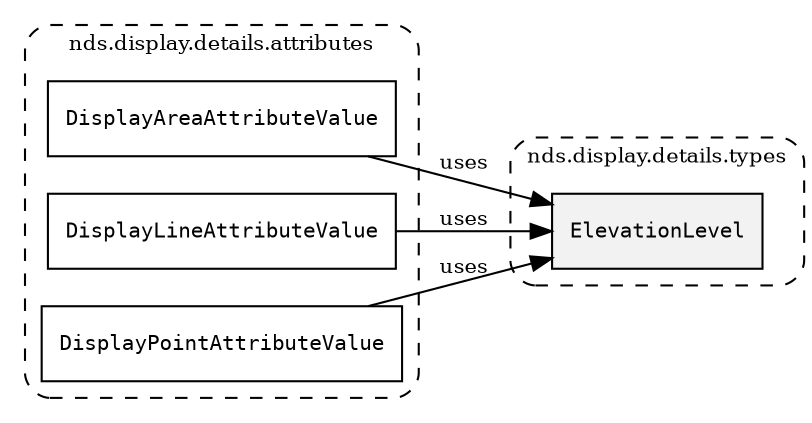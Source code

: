/**
 * This dot file creates symbol collaboration diagram for ElevationLevel.
 */
digraph ZSERIO
{
    node [shape=box, fontsize=10];
    rankdir="LR";
    fontsize=10;
    tooltip="ElevationLevel collaboration diagram";

    subgraph "cluster_nds.display.details.types"
    {
        style="dashed, rounded";
        label="nds.display.details.types";
        tooltip="Package nds.display.details.types";
        href="../../../content/packages/nds.display.details.types.html#Package-nds-display-details-types";
        target="_parent";

        "ElevationLevel" [style="filled", fillcolor="#0000000D", target="_parent", label=<<font face="monospace"><table align="center" border="0" cellspacing="0" cellpadding="0"><tr><td href="../../../content/packages/nds.display.details.types.html#Subtype-ElevationLevel" title="Subtype defined in nds.display.details.types">ElevationLevel</td></tr></table></font>>];
    }

    subgraph "cluster_nds.display.details.attributes"
    {
        style="dashed, rounded";
        label="nds.display.details.attributes";
        tooltip="Package nds.display.details.attributes";
        href="../../../content/packages/nds.display.details.attributes.html#Package-nds-display-details-attributes";
        target="_parent";

        "DisplayAreaAttributeValue" [target="_parent", label=<<font face="monospace"><table align="center" border="0" cellspacing="0" cellpadding="0"><tr><td href="../../../content/packages/nds.display.details.attributes.html#Choice-DisplayAreaAttributeValue" title="Choice defined in nds.display.details.attributes">DisplayAreaAttributeValue</td></tr></table></font>>];
        "DisplayLineAttributeValue" [target="_parent", label=<<font face="monospace"><table align="center" border="0" cellspacing="0" cellpadding="0"><tr><td href="../../../content/packages/nds.display.details.attributes.html#Choice-DisplayLineAttributeValue" title="Choice defined in nds.display.details.attributes">DisplayLineAttributeValue</td></tr></table></font>>];
        "DisplayPointAttributeValue" [target="_parent", label=<<font face="monospace"><table align="center" border="0" cellspacing="0" cellpadding="0"><tr><td href="../../../content/packages/nds.display.details.attributes.html#Choice-DisplayPointAttributeValue" title="Choice defined in nds.display.details.attributes">DisplayPointAttributeValue</td></tr></table></font>>];
    }

    "DisplayAreaAttributeValue" -> "ElevationLevel" [label="uses", fontsize=10];
    "DisplayLineAttributeValue" -> "ElevationLevel" [label="uses", fontsize=10];
    "DisplayPointAttributeValue" -> "ElevationLevel" [label="uses", fontsize=10];
}
